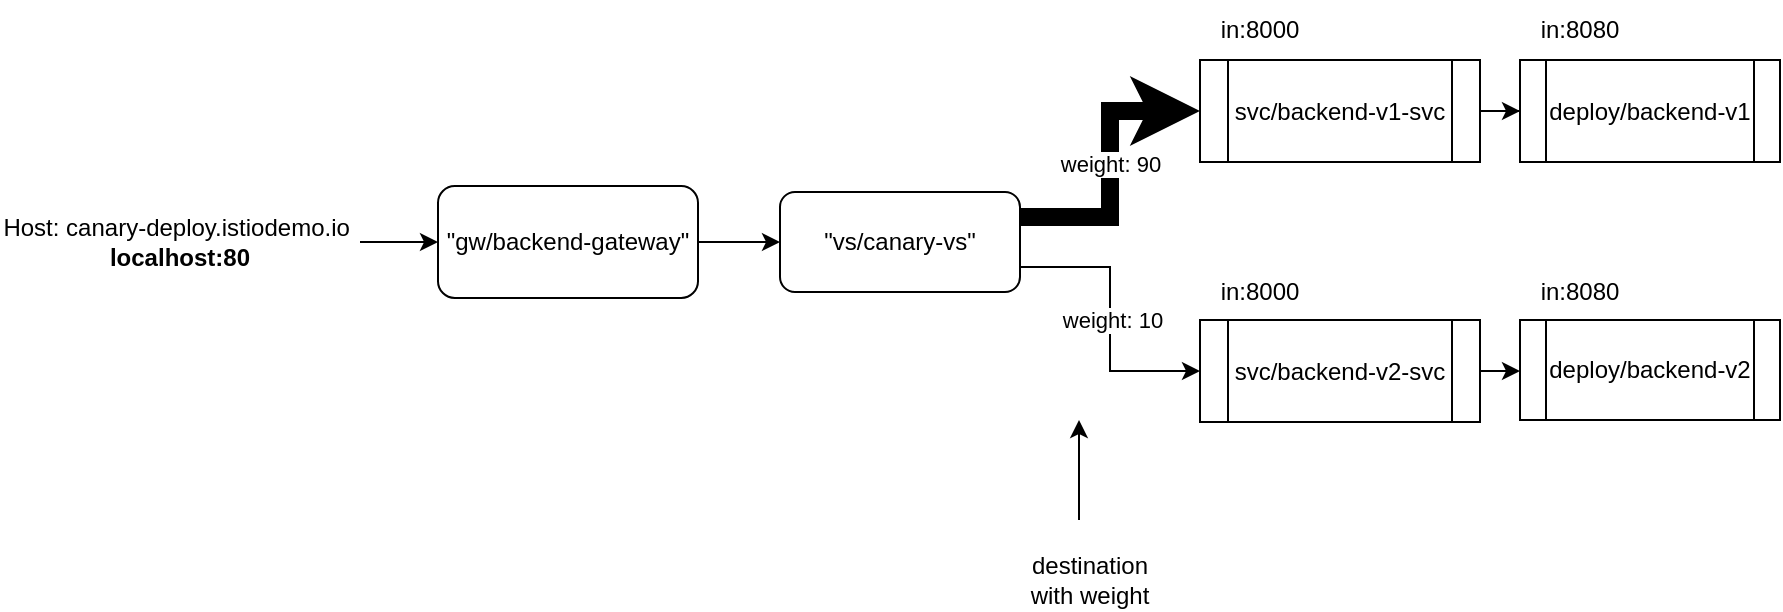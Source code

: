 <mxfile version="23.0.2" type="device">
  <diagram name="Page-1" id="cWTKhKW8xR2mcrcdvLpz">
    <mxGraphModel dx="761" dy="824" grid="1" gridSize="10" guides="1" tooltips="1" connect="1" arrows="1" fold="1" page="1" pageScale="1" pageWidth="827" pageHeight="1169" math="0" shadow="0">
      <root>
        <mxCell id="0" />
        <mxCell id="1" parent="0" />
        <mxCell id="I_P2_qD0Jl0lsfXRpeoM-4" style="edgeStyle=orthogonalEdgeStyle;rounded=0;orthogonalLoop=1;jettySize=auto;html=1;entryX=0;entryY=0.5;entryDx=0;entryDy=0;fillColor=#dae8fc;strokeColor=#000000;" parent="1" source="I_P2_qD0Jl0lsfXRpeoM-1" target="I_P2_qD0Jl0lsfXRpeoM-8" edge="1">
          <mxGeometry relative="1" as="geometry">
            <mxPoint x="362.5" y="210" as="targetPoint" />
          </mxGeometry>
        </mxCell>
        <mxCell id="I_P2_qD0Jl0lsfXRpeoM-1" value="Host:&amp;nbsp;canary-deploy.istiodemo.io&lt;span style=&quot;background-color: initial;&quot;&gt;&amp;nbsp;&lt;br&gt;&lt;/span&gt;&lt;b style=&quot;background-color: initial;&quot;&gt;localhost:80&lt;/b&gt;" style="text;html=1;strokeColor=none;fillColor=none;align=center;verticalAlign=middle;whiteSpace=wrap;rounded=0;" parent="1" vertex="1">
          <mxGeometry x="130" y="231" width="180" height="30" as="geometry" />
        </mxCell>
        <mxCell id="I_P2_qD0Jl0lsfXRpeoM-24" style="edgeStyle=orthogonalEdgeStyle;rounded=0;orthogonalLoop=1;jettySize=auto;html=1;entryX=0;entryY=0.5;entryDx=0;entryDy=0;fillColor=#dae8fc;strokeColor=#000000;exitX=1;exitY=0.5;exitDx=0;exitDy=0;" parent="1" source="I_P2_qD0Jl0lsfXRpeoM-8" target="I_P2_qD0Jl0lsfXRpeoM-9" edge="1">
          <mxGeometry relative="1" as="geometry" />
        </mxCell>
        <mxCell id="I_P2_qD0Jl0lsfXRpeoM-8" value="&quot;gw/backend-gateway&quot;" style="rounded=1;whiteSpace=wrap;html=1;" parent="1" vertex="1">
          <mxGeometry x="349" y="218" width="130" height="56" as="geometry" />
        </mxCell>
        <mxCell id="I_P2_qD0Jl0lsfXRpeoM-25" style="edgeStyle=orthogonalEdgeStyle;rounded=0;orthogonalLoop=1;jettySize=auto;html=1;entryX=0;entryY=0.5;entryDx=0;entryDy=0;exitX=1;exitY=0.25;exitDx=0;exitDy=0;fillColor=#dae8fc;strokeColor=#000000;strokeWidth=9;" parent="1" source="I_P2_qD0Jl0lsfXRpeoM-9" target="I_P2_qD0Jl0lsfXRpeoM-14" edge="1">
          <mxGeometry relative="1" as="geometry" />
        </mxCell>
        <mxCell id="EhiFd6h7fgrW-BycOp9x-1" value="weight: 90" style="edgeLabel;html=1;align=center;verticalAlign=middle;resizable=0;points=[];" vertex="1" connectable="0" parent="I_P2_qD0Jl0lsfXRpeoM-25">
          <mxGeometry x="0.13" relative="1" as="geometry">
            <mxPoint y="9" as="offset" />
          </mxGeometry>
        </mxCell>
        <mxCell id="EhiFd6h7fgrW-BycOp9x-2" style="edgeStyle=orthogonalEdgeStyle;rounded=0;orthogonalLoop=1;jettySize=auto;html=1;entryX=0;entryY=0.5;entryDx=0;entryDy=0;exitX=1;exitY=0.75;exitDx=0;exitDy=0;" edge="1" parent="1" source="I_P2_qD0Jl0lsfXRpeoM-9" target="I_P2_qD0Jl0lsfXRpeoM-15">
          <mxGeometry relative="1" as="geometry" />
        </mxCell>
        <mxCell id="EhiFd6h7fgrW-BycOp9x-6" value="weight: 10" style="edgeLabel;html=1;align=center;verticalAlign=middle;resizable=0;points=[];" vertex="1" connectable="0" parent="EhiFd6h7fgrW-BycOp9x-2">
          <mxGeometry y="1" relative="1" as="geometry">
            <mxPoint as="offset" />
          </mxGeometry>
        </mxCell>
        <mxCell id="I_P2_qD0Jl0lsfXRpeoM-9" value="&quot;vs/canary-vs&quot;" style="rounded=1;whiteSpace=wrap;html=1;" parent="1" vertex="1">
          <mxGeometry x="520" y="221" width="120" height="50" as="geometry" />
        </mxCell>
        <mxCell id="I_P2_qD0Jl0lsfXRpeoM-11" value="deploy/backend-v1" style="shape=process;whiteSpace=wrap;html=1;backgroundOutline=1;" parent="1" vertex="1">
          <mxGeometry x="890" y="155" width="130" height="51" as="geometry" />
        </mxCell>
        <mxCell id="I_P2_qD0Jl0lsfXRpeoM-13" value="deploy/backend-v2" style="shape=process;whiteSpace=wrap;html=1;backgroundOutline=1;" parent="1" vertex="1">
          <mxGeometry x="890" y="285" width="130" height="50" as="geometry" />
        </mxCell>
        <mxCell id="EhiFd6h7fgrW-BycOp9x-3" style="edgeStyle=orthogonalEdgeStyle;rounded=0;orthogonalLoop=1;jettySize=auto;html=1;entryX=0;entryY=0.5;entryDx=0;entryDy=0;" edge="1" parent="1" source="I_P2_qD0Jl0lsfXRpeoM-14" target="I_P2_qD0Jl0lsfXRpeoM-11">
          <mxGeometry relative="1" as="geometry" />
        </mxCell>
        <mxCell id="I_P2_qD0Jl0lsfXRpeoM-14" value="svc/backend-v1-svc" style="shape=process;whiteSpace=wrap;html=1;backgroundOutline=1;" parent="1" vertex="1">
          <mxGeometry x="730" y="155" width="140" height="51" as="geometry" />
        </mxCell>
        <mxCell id="EhiFd6h7fgrW-BycOp9x-4" style="edgeStyle=orthogonalEdgeStyle;rounded=0;orthogonalLoop=1;jettySize=auto;html=1;entryX=0;entryY=0.5;entryDx=0;entryDy=0;" edge="1" parent="1" source="I_P2_qD0Jl0lsfXRpeoM-15" target="I_P2_qD0Jl0lsfXRpeoM-13">
          <mxGeometry relative="1" as="geometry" />
        </mxCell>
        <mxCell id="I_P2_qD0Jl0lsfXRpeoM-15" value="svc/backend-v2-svc" style="shape=process;whiteSpace=wrap;html=1;backgroundOutline=1;" parent="1" vertex="1">
          <mxGeometry x="730" y="285" width="140" height="51" as="geometry" />
        </mxCell>
        <mxCell id="I_P2_qD0Jl0lsfXRpeoM-18" value="in:8000" style="text;html=1;strokeColor=none;fillColor=none;align=center;verticalAlign=middle;whiteSpace=wrap;rounded=0;" parent="1" vertex="1">
          <mxGeometry x="730" y="256" width="60" height="30" as="geometry" />
        </mxCell>
        <mxCell id="I_P2_qD0Jl0lsfXRpeoM-19" value="in:8000" style="text;html=1;strokeColor=none;fillColor=none;align=center;verticalAlign=middle;whiteSpace=wrap;rounded=0;" parent="1" vertex="1">
          <mxGeometry x="730" y="125" width="60" height="30" as="geometry" />
        </mxCell>
        <mxCell id="I_P2_qD0Jl0lsfXRpeoM-26" value="in:8080" style="text;html=1;strokeColor=none;fillColor=none;align=center;verticalAlign=middle;whiteSpace=wrap;rounded=0;" parent="1" vertex="1">
          <mxGeometry x="890" y="125" width="60" height="30" as="geometry" />
        </mxCell>
        <mxCell id="I_P2_qD0Jl0lsfXRpeoM-27" value="in:8080" style="text;html=1;strokeColor=none;fillColor=none;align=center;verticalAlign=middle;whiteSpace=wrap;rounded=0;" parent="1" vertex="1">
          <mxGeometry x="890" y="256" width="60" height="30" as="geometry" />
        </mxCell>
        <mxCell id="I_P2_qD0Jl0lsfXRpeoM-38" value="" style="endArrow=classic;html=1;rounded=0;" parent="1" edge="1">
          <mxGeometry width="50" height="50" relative="1" as="geometry">
            <mxPoint x="669.5" y="385" as="sourcePoint" />
            <mxPoint x="669.5" y="335" as="targetPoint" />
          </mxGeometry>
        </mxCell>
        <mxCell id="I_P2_qD0Jl0lsfXRpeoM-39" value="destination with weight" style="text;html=1;strokeColor=none;fillColor=none;align=center;verticalAlign=middle;whiteSpace=wrap;rounded=0;" parent="1" vertex="1">
          <mxGeometry x="640" y="400" width="70" height="30" as="geometry" />
        </mxCell>
      </root>
    </mxGraphModel>
  </diagram>
</mxfile>
